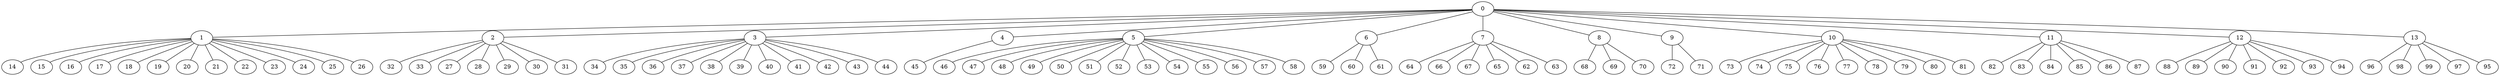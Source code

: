 
graph graphname {
    0 -- 1
0 -- 2
0 -- 3
0 -- 4
0 -- 5
0 -- 6
0 -- 7
0 -- 8
0 -- 9
0 -- 10
0 -- 11
0 -- 12
0 -- 13
1 -- 14
1 -- 15
1 -- 16
1 -- 17
1 -- 18
1 -- 19
1 -- 20
1 -- 21
1 -- 22
1 -- 23
1 -- 24
1 -- 25
1 -- 26
2 -- 32
2 -- 33
2 -- 27
2 -- 28
2 -- 29
2 -- 30
2 -- 31
3 -- 34
3 -- 35
3 -- 36
3 -- 37
3 -- 38
3 -- 39
3 -- 40
3 -- 41
3 -- 42
3 -- 43
3 -- 44
4 -- 45
5 -- 46
5 -- 47
5 -- 48
5 -- 49
5 -- 50
5 -- 51
5 -- 52
5 -- 53
5 -- 54
5 -- 55
5 -- 56
5 -- 57
5 -- 58
6 -- 59
6 -- 60
6 -- 61
7 -- 64
7 -- 66
7 -- 67
7 -- 65
7 -- 62
7 -- 63
8 -- 68
8 -- 69
8 -- 70
9 -- 72
9 -- 71
10 -- 73
10 -- 74
10 -- 75
10 -- 76
10 -- 77
10 -- 78
10 -- 79
10 -- 80
10 -- 81
11 -- 82
11 -- 83
11 -- 84
11 -- 85
11 -- 86
11 -- 87
12 -- 88
12 -- 89
12 -- 90
12 -- 91
12 -- 92
12 -- 93
12 -- 94
13 -- 96
13 -- 98
13 -- 99
13 -- 97
13 -- 95

}
